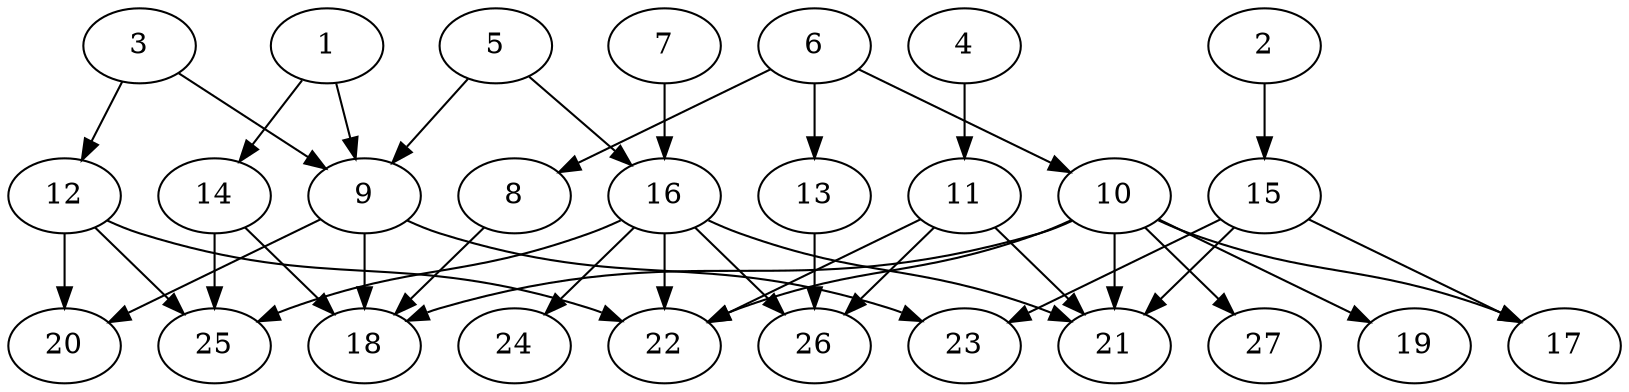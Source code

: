 // DAG (tier=2-normal, mode=data, n=27, ccr=0.401, fat=0.639, density=0.435, regular=0.431, jump=0.164, mindata=2097152, maxdata=16777216)
// DAG automatically generated by daggen at Sun Aug 24 16:33:34 2025
// /home/ermia/Project/Environments/daggen/bin/daggen --dot --ccr 0.401 --fat 0.639 --regular 0.431 --density 0.435 --jump 0.164 --mindata 2097152 --maxdata 16777216 -n 27 
digraph G {
  1 [size="3977621427620264542208", alpha="0.17", expect_size="1988810713810132271104"]
  1 -> 9 [size ="2008347922399232"]
  1 -> 14 [size ="2008347922399232"]
  2 [size="99418603551222398976", alpha="0.13", expect_size="49709301775611199488"]
  2 -> 15 [size ="171686083166208"]
  3 [size="1672593521136957696", alpha="0.06", expect_size="836296760568478848"]
  3 -> 9 [size ="700014447820800"]
  3 -> 12 [size ="700014447820800"]
  4 [size="2978664375011376103424", alpha="0.03", expect_size="1489332187505688051712"]
  4 -> 11 [size ="1656167918993408"]
  5 [size="1737959504580000", alpha="0.04", expect_size="868979752290000"]
  5 -> 9 [size ="108716359680000"]
  5 -> 16 [size ="108716359680000"]
  6 [size="1785808996285397598208", alpha="0.11", expect_size="892904498142698799104"]
  6 -> 8 [size ="1177551720415232"]
  6 -> 10 [size ="1177551720415232"]
  6 -> 13 [size ="1177551720415232"]
  7 [size="4402543470565356", alpha="0.07", expect_size="2201271735282678"]
  7 -> 16 [size ="207790257733632"]
  8 [size="45887679657256560", alpha="0.13", expect_size="22943839828628280"]
  8 -> 18 [size ="1227567159836672"]
  9 [size="1953338903037637888", alpha="0.15", expect_size="976669451518818944"]
  9 -> 18 [size ="902258887753728"]
  9 -> 20 [size ="902258887753728"]
  9 -> 23 [size ="902258887753728"]
  10 [size="2932380701924674", alpha="0.12", expect_size="1466190350962337"]
  10 -> 17 [size ="96744272560128"]
  10 -> 18 [size ="96744272560128"]
  10 -> 19 [size ="96744272560128"]
  10 -> 21 [size ="96744272560128"]
  10 -> 22 [size ="96744272560128"]
  10 -> 27 [size ="96744272560128"]
  11 [size="103291628475469791232", alpha="0.00", expect_size="51645814237734895616"]
  11 -> 21 [size ="176116509704192"]
  11 -> 22 [size ="176116509704192"]
  11 -> 26 [size ="176116509704192"]
  12 [size="734367717631908608", alpha="0.09", expect_size="367183858815954304"]
  12 -> 20 [size ="385156024107008"]
  12 -> 22 [size ="385156024107008"]
  12 -> 25 [size ="385156024107008"]
  13 [size="3425269158175554048", alpha="0.09", expect_size="1712634579087777024"]
  13 -> 26 [size ="1370741236826112"]
  14 [size="41301891674313512", alpha="0.05", expect_size="20650945837156756"]
  14 -> 18 [size ="48843248893952"]
  14 -> 25 [size ="48843248893952"]
  15 [size="652916601209908887552", alpha="0.03", expect_size="326458300604954443776"]
  15 -> 17 [size ="602090527260672"]
  15 -> 21 [size ="602090527260672"]
  15 -> 23 [size ="602090527260672"]
  16 [size="319196761816643403776", alpha="0.18", expect_size="159598380908321701888"]
  16 -> 21 [size ="373647692791808"]
  16 -> 22 [size ="373647692791808"]
  16 -> 24 [size ="373647692791808"]
  16 -> 25 [size ="373647692791808"]
  16 -> 26 [size ="373647692791808"]
  17 [size="15957396440858338", alpha="0.12", expect_size="7978698220429169"]
  18 [size="13555940379555318", alpha="0.16", expect_size="6777970189777659"]
  19 [size="346161421779947904", alpha="0.16", expect_size="173080710889973952"]
  20 [size="1772277920046637907968", alpha="0.09", expect_size="886138960023318953984"]
  21 [size="2532968545621242806272", alpha="0.16", expect_size="1266484272810621403136"]
  22 [size="39186482758745587712", alpha="0.11", expect_size="19593241379372793856"]
  23 [size="2205837957586654208", alpha="0.19", expect_size="1102918978793327104"]
  24 [size="964087251865073920", alpha="0.19", expect_size="482043625932536960"]
  25 [size="48843523493584888", alpha="0.07", expect_size="24421761746792444"]
  26 [size="1377555077976821858304", alpha="0.01", expect_size="688777538988410929152"]
  27 [size="2830467841104759750656", alpha="0.10", expect_size="1415233920552379875328"]
}